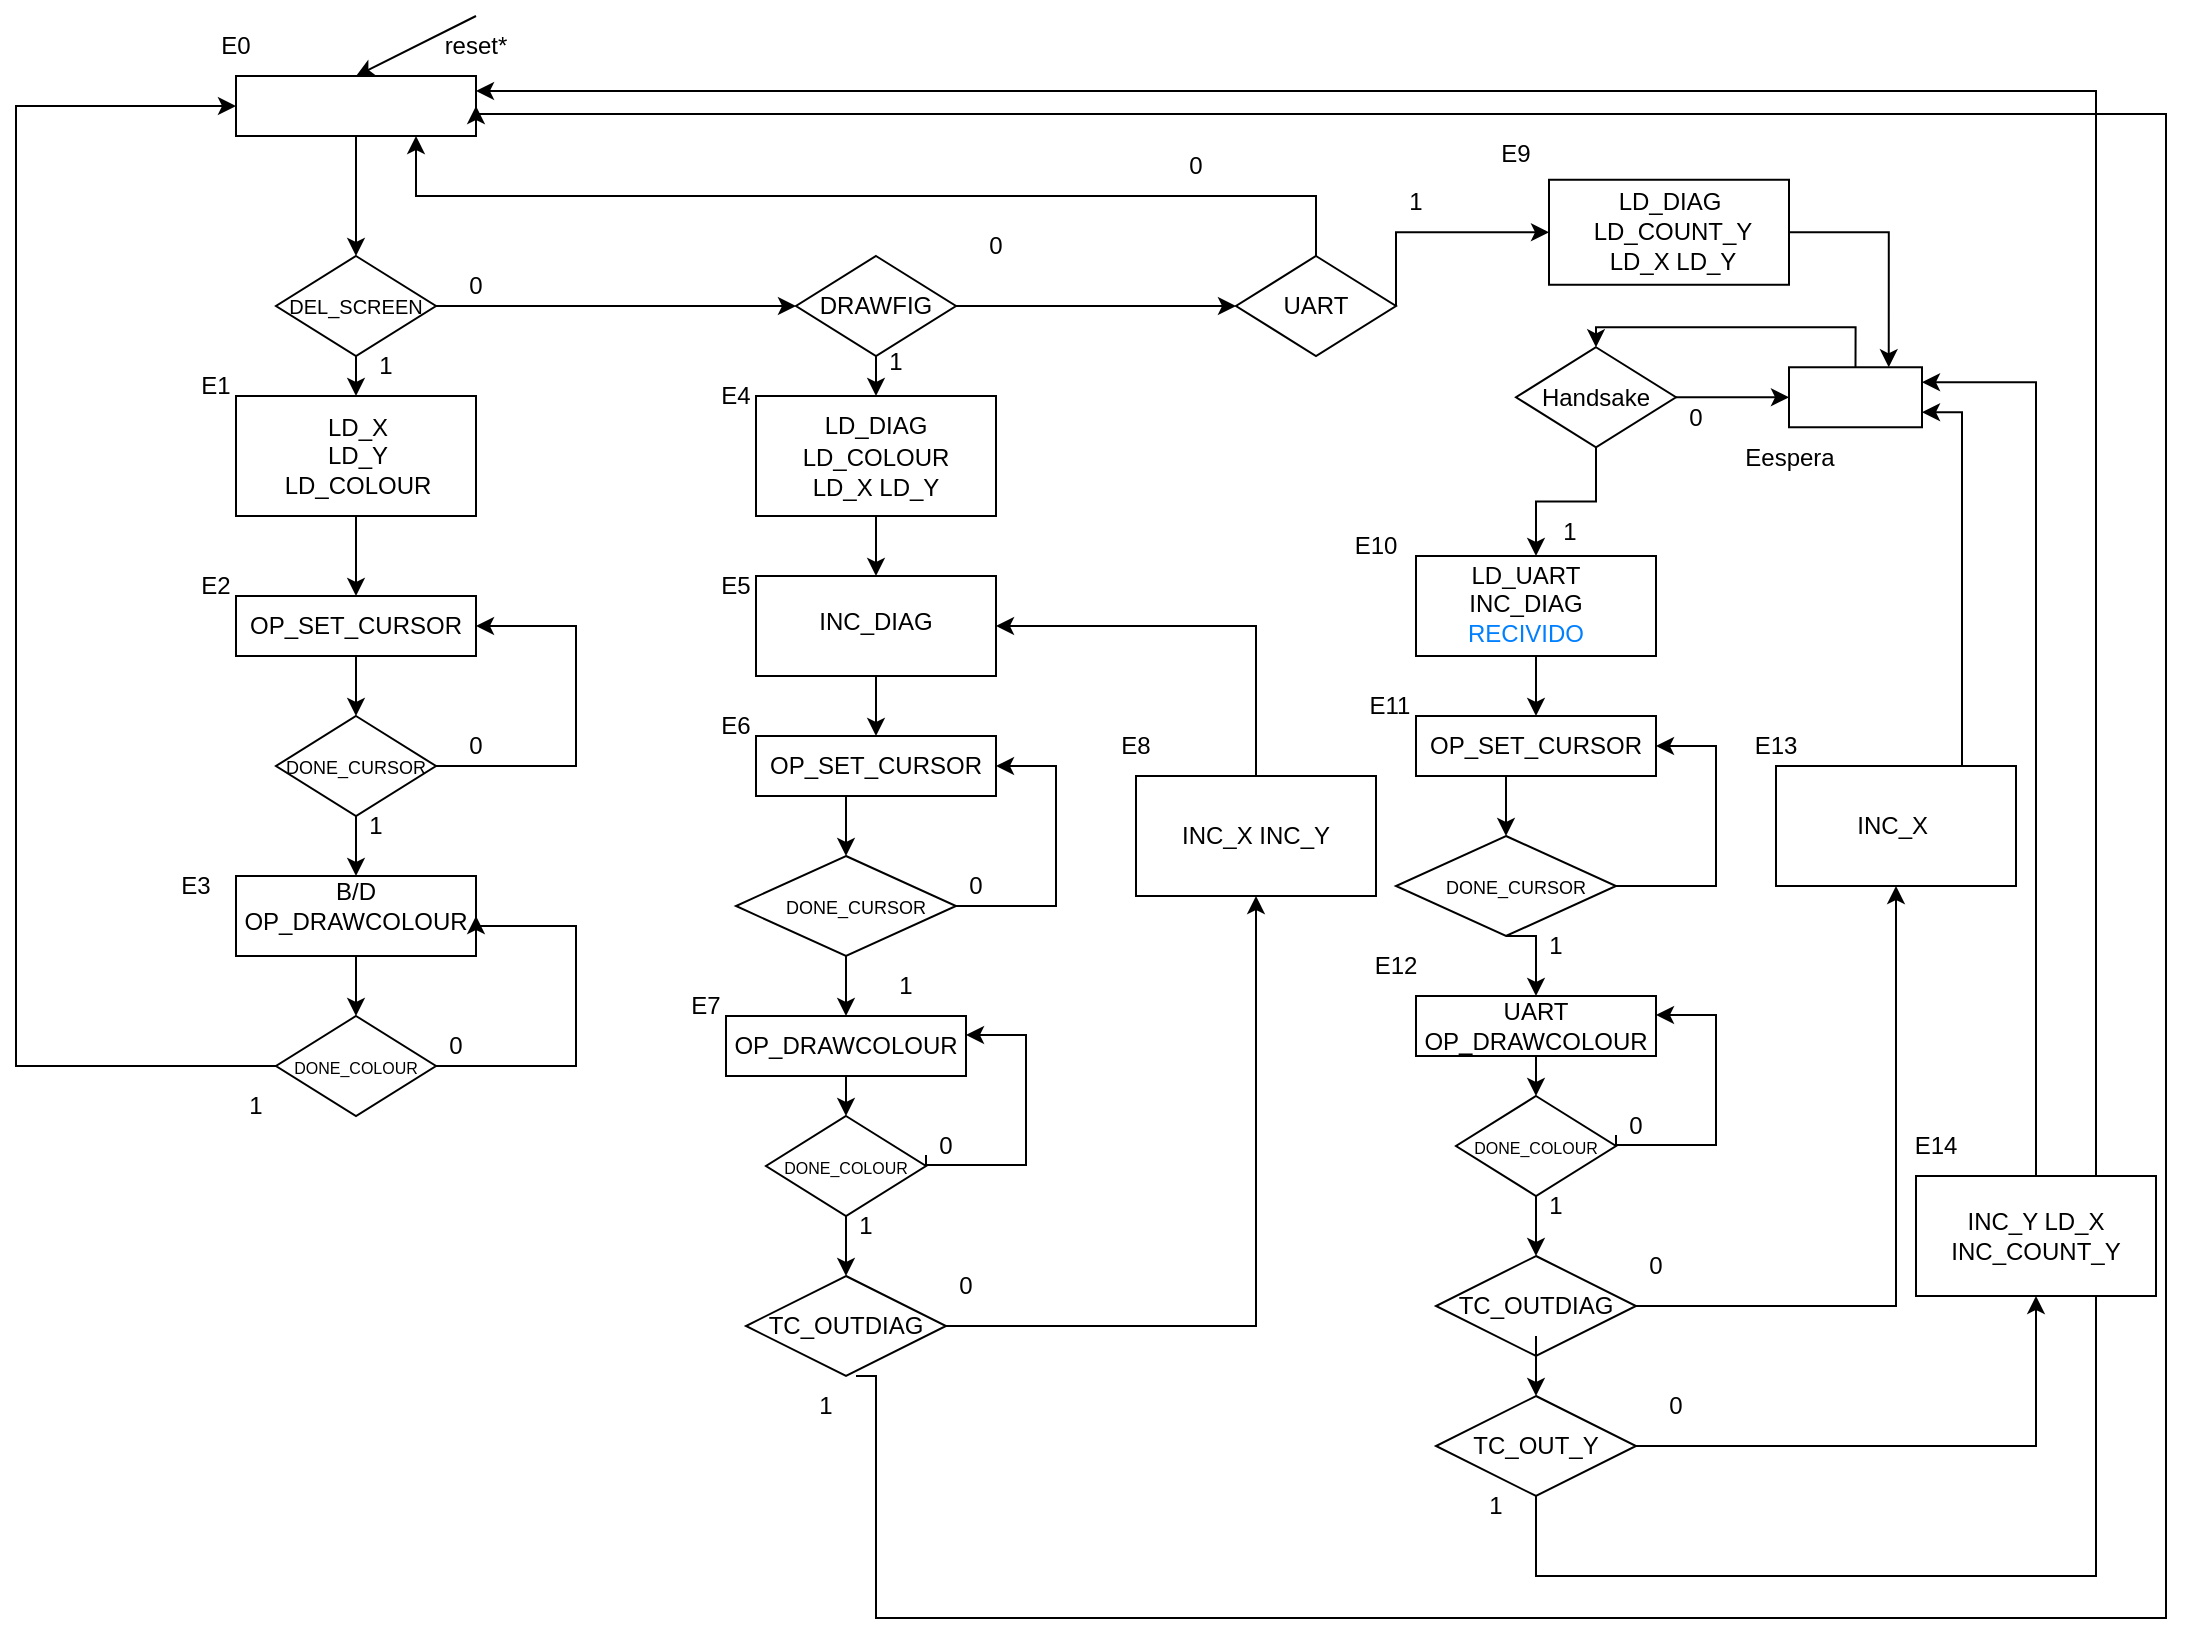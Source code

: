 <mxfile version="22.1.0" type="github">
  <diagram name="Página-1" id="ktos8gUdrFeBo976G_Gd">
    <mxGraphModel dx="1050" dy="542" grid="1" gridSize="10" guides="1" tooltips="1" connect="1" arrows="1" fold="1" page="1" pageScale="1" pageWidth="827" pageHeight="1169" math="0" shadow="0">
      <root>
        <mxCell id="0" />
        <mxCell id="1" parent="0" />
        <mxCell id="_UlSirYJqNhjkGr410jS-20" style="edgeStyle=orthogonalEdgeStyle;rounded=0;orthogonalLoop=1;jettySize=auto;html=1;exitX=0.5;exitY=1;exitDx=0;exitDy=0;entryX=0.5;entryY=0;entryDx=0;entryDy=0;" parent="1" source="_UlSirYJqNhjkGr410jS-1" target="_UlSirYJqNhjkGr410jS-12" edge="1">
          <mxGeometry relative="1" as="geometry" />
        </mxCell>
        <mxCell id="_UlSirYJqNhjkGr410jS-1" value="" style="rounded=0;whiteSpace=wrap;html=1;" parent="1" vertex="1">
          <mxGeometry x="190" y="40" width="120" height="30" as="geometry" />
        </mxCell>
        <mxCell id="_UlSirYJqNhjkGr410jS-23" style="edgeStyle=orthogonalEdgeStyle;rounded=0;orthogonalLoop=1;jettySize=auto;html=1;exitX=0.5;exitY=1;exitDx=0;exitDy=0;" parent="1" source="_UlSirYJqNhjkGr410jS-2" target="_UlSirYJqNhjkGr410jS-5" edge="1">
          <mxGeometry relative="1" as="geometry" />
        </mxCell>
        <mxCell id="_UlSirYJqNhjkGr410jS-2" value="" style="rounded=0;whiteSpace=wrap;html=1;" parent="1" vertex="1">
          <mxGeometry x="190" y="200" width="120" height="60" as="geometry" />
        </mxCell>
        <mxCell id="_UlSirYJqNhjkGr410jS-33" style="edgeStyle=orthogonalEdgeStyle;rounded=0;orthogonalLoop=1;jettySize=auto;html=1;exitX=0.5;exitY=1;exitDx=0;exitDy=0;entryX=0.5;entryY=0;entryDx=0;entryDy=0;" parent="1" source="_UlSirYJqNhjkGr410jS-3" target="_UlSirYJqNhjkGr410jS-4" edge="1">
          <mxGeometry relative="1" as="geometry" />
        </mxCell>
        <mxCell id="_UlSirYJqNhjkGr410jS-3" value="" style="rounded=0;whiteSpace=wrap;html=1;" parent="1" vertex="1">
          <mxGeometry x="450" y="200" width="120" height="60" as="geometry" />
        </mxCell>
        <mxCell id="_UlSirYJqNhjkGr410jS-34" style="edgeStyle=orthogonalEdgeStyle;rounded=0;orthogonalLoop=1;jettySize=auto;html=1;exitX=0.5;exitY=1;exitDx=0;exitDy=0;entryX=0.5;entryY=0;entryDx=0;entryDy=0;" parent="1" source="_UlSirYJqNhjkGr410jS-4" target="_UlSirYJqNhjkGr410jS-6" edge="1">
          <mxGeometry relative="1" as="geometry" />
        </mxCell>
        <mxCell id="_UlSirYJqNhjkGr410jS-4" value="" style="rounded=0;whiteSpace=wrap;html=1;" parent="1" vertex="1">
          <mxGeometry x="450" y="290" width="120" height="50" as="geometry" />
        </mxCell>
        <mxCell id="_UlSirYJqNhjkGr410jS-24" style="edgeStyle=orthogonalEdgeStyle;rounded=0;orthogonalLoop=1;jettySize=auto;html=1;exitX=0.5;exitY=1;exitDx=0;exitDy=0;entryX=0.5;entryY=0;entryDx=0;entryDy=0;" parent="1" source="_UlSirYJqNhjkGr410jS-5" target="_UlSirYJqNhjkGr410jS-15" edge="1">
          <mxGeometry relative="1" as="geometry" />
        </mxCell>
        <mxCell id="_UlSirYJqNhjkGr410jS-5" value="" style="rounded=0;whiteSpace=wrap;html=1;" parent="1" vertex="1">
          <mxGeometry x="190" y="300" width="120" height="30" as="geometry" />
        </mxCell>
        <mxCell id="_UlSirYJqNhjkGr410jS-35" style="edgeStyle=orthogonalEdgeStyle;rounded=0;orthogonalLoop=1;jettySize=auto;html=1;exitX=0.5;exitY=1;exitDx=0;exitDy=0;entryX=0.5;entryY=0;entryDx=0;entryDy=0;" parent="1" source="_UlSirYJqNhjkGr410jS-6" target="_UlSirYJqNhjkGr410jS-14" edge="1">
          <mxGeometry relative="1" as="geometry" />
        </mxCell>
        <mxCell id="_UlSirYJqNhjkGr410jS-6" value="" style="rounded=0;whiteSpace=wrap;html=1;" parent="1" vertex="1">
          <mxGeometry x="450" y="370" width="120" height="30" as="geometry" />
        </mxCell>
        <mxCell id="_UlSirYJqNhjkGr410jS-27" style="edgeStyle=orthogonalEdgeStyle;rounded=0;orthogonalLoop=1;jettySize=auto;html=1;exitX=0.5;exitY=1;exitDx=0;exitDy=0;entryX=0.5;entryY=0;entryDx=0;entryDy=0;" parent="1" source="_UlSirYJqNhjkGr410jS-9" target="_UlSirYJqNhjkGr410jS-16" edge="1">
          <mxGeometry relative="1" as="geometry" />
        </mxCell>
        <mxCell id="_UlSirYJqNhjkGr410jS-9" value="" style="rounded=0;whiteSpace=wrap;html=1;" parent="1" vertex="1">
          <mxGeometry x="190" y="440" width="120" height="40" as="geometry" />
        </mxCell>
        <mxCell id="_UlSirYJqNhjkGr410jS-38" style="edgeStyle=orthogonalEdgeStyle;rounded=0;orthogonalLoop=1;jettySize=auto;html=1;exitX=0.5;exitY=1;exitDx=0;exitDy=0;entryX=0.5;entryY=0;entryDx=0;entryDy=0;" parent="1" source="_UlSirYJqNhjkGr410jS-10" target="_UlSirYJqNhjkGr410jS-17" edge="1">
          <mxGeometry relative="1" as="geometry" />
        </mxCell>
        <mxCell id="_UlSirYJqNhjkGr410jS-10" value="" style="rounded=0;whiteSpace=wrap;html=1;" parent="1" vertex="1">
          <mxGeometry x="435" y="510" width="120" height="30" as="geometry" />
        </mxCell>
        <mxCell id="_UlSirYJqNhjkGr410jS-21" style="edgeStyle=orthogonalEdgeStyle;rounded=0;orthogonalLoop=1;jettySize=auto;html=1;exitX=1;exitY=0.5;exitDx=0;exitDy=0;entryX=0;entryY=0.5;entryDx=0;entryDy=0;" parent="1" source="_UlSirYJqNhjkGr410jS-12" target="_UlSirYJqNhjkGr410jS-13" edge="1">
          <mxGeometry relative="1" as="geometry" />
        </mxCell>
        <mxCell id="_UlSirYJqNhjkGr410jS-22" style="edgeStyle=orthogonalEdgeStyle;rounded=0;orthogonalLoop=1;jettySize=auto;html=1;exitX=0.5;exitY=1;exitDx=0;exitDy=0;entryX=0.5;entryY=0;entryDx=0;entryDy=0;" parent="1" source="_UlSirYJqNhjkGr410jS-12" target="_UlSirYJqNhjkGr410jS-2" edge="1">
          <mxGeometry relative="1" as="geometry" />
        </mxCell>
        <mxCell id="_UlSirYJqNhjkGr410jS-12" value="" style="rhombus;whiteSpace=wrap;html=1;" parent="1" vertex="1">
          <mxGeometry x="210" y="130" width="80" height="50" as="geometry" />
        </mxCell>
        <mxCell id="_UlSirYJqNhjkGr410jS-32" style="edgeStyle=orthogonalEdgeStyle;rounded=0;orthogonalLoop=1;jettySize=auto;html=1;exitX=0.5;exitY=1;exitDx=0;exitDy=0;entryX=0.5;entryY=0;entryDx=0;entryDy=0;" parent="1" source="_UlSirYJqNhjkGr410jS-13" target="_UlSirYJqNhjkGr410jS-3" edge="1">
          <mxGeometry relative="1" as="geometry" />
        </mxCell>
        <mxCell id="O_03wr08w8RwUqYAejeh-3" style="edgeStyle=orthogonalEdgeStyle;rounded=0;orthogonalLoop=1;jettySize=auto;html=1;exitX=1;exitY=0.5;exitDx=0;exitDy=0;entryX=0;entryY=0.5;entryDx=0;entryDy=0;" edge="1" parent="1" source="_UlSirYJqNhjkGr410jS-13" target="O_03wr08w8RwUqYAejeh-1">
          <mxGeometry relative="1" as="geometry" />
        </mxCell>
        <mxCell id="_UlSirYJqNhjkGr410jS-13" value="" style="rhombus;whiteSpace=wrap;html=1;" parent="1" vertex="1">
          <mxGeometry x="470" y="130" width="80" height="50" as="geometry" />
        </mxCell>
        <mxCell id="_UlSirYJqNhjkGr410jS-36" style="edgeStyle=orthogonalEdgeStyle;rounded=0;orthogonalLoop=1;jettySize=auto;html=1;exitX=0.5;exitY=1;exitDx=0;exitDy=0;entryX=0.5;entryY=0;entryDx=0;entryDy=0;" parent="1" source="_UlSirYJqNhjkGr410jS-14" edge="1" target="VZeQ5cAMjkbsc3CMu69g-6">
          <mxGeometry relative="1" as="geometry">
            <mxPoint x="510" y="510" as="targetPoint" />
            <Array as="points">
              <mxPoint x="495" y="500" />
              <mxPoint x="495" y="500" />
            </Array>
          </mxGeometry>
        </mxCell>
        <mxCell id="_UlSirYJqNhjkGr410jS-41" style="edgeStyle=orthogonalEdgeStyle;rounded=0;orthogonalLoop=1;jettySize=auto;html=1;exitX=1;exitY=0.5;exitDx=0;exitDy=0;entryX=1;entryY=0.5;entryDx=0;entryDy=0;" parent="1" source="_UlSirYJqNhjkGr410jS-14" target="_UlSirYJqNhjkGr410jS-6" edge="1">
          <mxGeometry relative="1" as="geometry">
            <Array as="points">
              <mxPoint x="600" y="455" />
              <mxPoint x="600" y="385" />
            </Array>
          </mxGeometry>
        </mxCell>
        <mxCell id="_UlSirYJqNhjkGr410jS-14" value="" style="rhombus;whiteSpace=wrap;html=1;" parent="1" vertex="1">
          <mxGeometry x="440" y="430" width="110" height="50" as="geometry" />
        </mxCell>
        <mxCell id="_UlSirYJqNhjkGr410jS-25" style="edgeStyle=orthogonalEdgeStyle;rounded=0;orthogonalLoop=1;jettySize=auto;html=1;exitX=0.5;exitY=1;exitDx=0;exitDy=0;entryX=0.5;entryY=0;entryDx=0;entryDy=0;" parent="1" source="_UlSirYJqNhjkGr410jS-15" edge="1">
          <mxGeometry relative="1" as="geometry">
            <mxPoint x="250" y="440" as="targetPoint" />
          </mxGeometry>
        </mxCell>
        <mxCell id="_UlSirYJqNhjkGr410jS-30" style="edgeStyle=orthogonalEdgeStyle;rounded=0;orthogonalLoop=1;jettySize=auto;html=1;exitX=1;exitY=0.5;exitDx=0;exitDy=0;entryX=1;entryY=0.5;entryDx=0;entryDy=0;" parent="1" source="_UlSirYJqNhjkGr410jS-15" target="_UlSirYJqNhjkGr410jS-5" edge="1">
          <mxGeometry relative="1" as="geometry">
            <Array as="points">
              <mxPoint x="360" y="385" />
              <mxPoint x="360" y="315" />
            </Array>
          </mxGeometry>
        </mxCell>
        <mxCell id="_UlSirYJqNhjkGr410jS-15" value="" style="rhombus;whiteSpace=wrap;html=1;" parent="1" vertex="1">
          <mxGeometry x="210" y="360" width="80" height="50" as="geometry" />
        </mxCell>
        <mxCell id="_UlSirYJqNhjkGr410jS-28" style="edgeStyle=orthogonalEdgeStyle;rounded=0;orthogonalLoop=1;jettySize=auto;html=1;exitX=1;exitY=0.5;exitDx=0;exitDy=0;entryX=1;entryY=0.5;entryDx=0;entryDy=0;" parent="1" source="_UlSirYJqNhjkGr410jS-16" target="_UlSirYJqNhjkGr410jS-9" edge="1">
          <mxGeometry relative="1" as="geometry">
            <mxPoint x="350" y="470" as="targetPoint" />
            <Array as="points">
              <mxPoint x="360" y="535" />
              <mxPoint x="360" y="465" />
            </Array>
          </mxGeometry>
        </mxCell>
        <mxCell id="_UlSirYJqNhjkGr410jS-29" style="edgeStyle=orthogonalEdgeStyle;rounded=0;orthogonalLoop=1;jettySize=auto;html=1;exitX=0;exitY=0.5;exitDx=0;exitDy=0;entryX=0;entryY=0.5;entryDx=0;entryDy=0;" parent="1" source="_UlSirYJqNhjkGr410jS-16" target="_UlSirYJqNhjkGr410jS-1" edge="1">
          <mxGeometry relative="1" as="geometry">
            <mxPoint x="120" y="220" as="targetPoint" />
            <Array as="points">
              <mxPoint x="80" y="535" />
              <mxPoint x="80" y="55" />
            </Array>
          </mxGeometry>
        </mxCell>
        <mxCell id="_UlSirYJqNhjkGr410jS-16" value="" style="rhombus;whiteSpace=wrap;html=1;" parent="1" vertex="1">
          <mxGeometry x="210" y="510" width="80" height="50" as="geometry" />
        </mxCell>
        <mxCell id="_UlSirYJqNhjkGr410jS-39" style="edgeStyle=orthogonalEdgeStyle;rounded=0;orthogonalLoop=1;jettySize=auto;html=1;exitX=0.5;exitY=1;exitDx=0;exitDy=0;entryX=0.5;entryY=0;entryDx=0;entryDy=0;" parent="1" source="_UlSirYJqNhjkGr410jS-17" target="_UlSirYJqNhjkGr410jS-18" edge="1">
          <mxGeometry relative="1" as="geometry" />
        </mxCell>
        <mxCell id="_UlSirYJqNhjkGr410jS-40" style="edgeStyle=orthogonalEdgeStyle;rounded=0;orthogonalLoop=1;jettySize=auto;html=1;exitX=1;exitY=0.5;exitDx=0;exitDy=0;entryX=1;entryY=0.5;entryDx=0;entryDy=0;" parent="1" edge="1">
          <mxGeometry relative="1" as="geometry">
            <Array as="points">
              <mxPoint x="535" y="584.5" />
              <mxPoint x="585" y="584.5" />
              <mxPoint x="585" y="519.5" />
            </Array>
            <mxPoint x="535" y="579.5" as="sourcePoint" />
            <mxPoint x="555" y="519.5" as="targetPoint" />
          </mxGeometry>
        </mxCell>
        <mxCell id="_UlSirYJqNhjkGr410jS-17" value="" style="rhombus;whiteSpace=wrap;html=1;" parent="1" vertex="1">
          <mxGeometry x="455" y="560" width="80" height="50" as="geometry" />
        </mxCell>
        <mxCell id="_UlSirYJqNhjkGr410jS-44" style="edgeStyle=orthogonalEdgeStyle;rounded=0;orthogonalLoop=1;jettySize=auto;html=1;exitX=0.75;exitY=0;exitDx=0;exitDy=0;entryX=1;entryY=0.5;entryDx=0;entryDy=0;" parent="1" source="_UlSirYJqNhjkGr410jS-76" target="_UlSirYJqNhjkGr410jS-1" edge="1">
          <mxGeometry relative="1" as="geometry">
            <mxPoint x="410" y="58.75" as="targetPoint" />
            <Array as="points">
              <mxPoint x="510" y="690" />
              <mxPoint x="510" y="811" />
              <mxPoint x="1155" y="811" />
              <mxPoint x="1155" y="59" />
              <mxPoint x="310" y="59" />
            </Array>
            <mxPoint x="610" y="701.25" as="sourcePoint" />
          </mxGeometry>
        </mxCell>
        <mxCell id="O_03wr08w8RwUqYAejeh-7" value="" style="edgeStyle=orthogonalEdgeStyle;rounded=0;orthogonalLoop=1;jettySize=auto;html=1;" edge="1" parent="1" source="_UlSirYJqNhjkGr410jS-18" target="O_03wr08w8RwUqYAejeh-6">
          <mxGeometry relative="1" as="geometry" />
        </mxCell>
        <mxCell id="_UlSirYJqNhjkGr410jS-18" value="" style="rhombus;whiteSpace=wrap;html=1;" parent="1" vertex="1">
          <mxGeometry x="445" y="640" width="100" height="50" as="geometry" />
        </mxCell>
        <mxCell id="_UlSirYJqNhjkGr410jS-45" value="E0" style="text;html=1;strokeColor=none;fillColor=none;align=center;verticalAlign=middle;whiteSpace=wrap;rounded=0;" parent="1" vertex="1">
          <mxGeometry x="160" y="10" width="60" height="30" as="geometry" />
        </mxCell>
        <mxCell id="_UlSirYJqNhjkGr410jS-46" value="E1" style="text;html=1;strokeColor=none;fillColor=none;align=center;verticalAlign=middle;whiteSpace=wrap;rounded=0;" parent="1" vertex="1">
          <mxGeometry x="150" y="180" width="60" height="30" as="geometry" />
        </mxCell>
        <mxCell id="_UlSirYJqNhjkGr410jS-47" value="E2" style="text;html=1;strokeColor=none;fillColor=none;align=center;verticalAlign=middle;whiteSpace=wrap;rounded=0;" parent="1" vertex="1">
          <mxGeometry x="150" y="280" width="60" height="30" as="geometry" />
        </mxCell>
        <mxCell id="_UlSirYJqNhjkGr410jS-48" value="E3" style="text;html=1;strokeColor=none;fillColor=none;align=center;verticalAlign=middle;whiteSpace=wrap;rounded=0;" parent="1" vertex="1">
          <mxGeometry x="140" y="430" width="60" height="30" as="geometry" />
        </mxCell>
        <mxCell id="_UlSirYJqNhjkGr410jS-49" value="E4" style="text;html=1;strokeColor=none;fillColor=none;align=center;verticalAlign=middle;whiteSpace=wrap;rounded=0;" parent="1" vertex="1">
          <mxGeometry x="410" y="185" width="60" height="30" as="geometry" />
        </mxCell>
        <mxCell id="_UlSirYJqNhjkGr410jS-50" value="E5" style="text;html=1;strokeColor=none;fillColor=none;align=center;verticalAlign=middle;whiteSpace=wrap;rounded=0;" parent="1" vertex="1">
          <mxGeometry x="410" y="280" width="60" height="30" as="geometry" />
        </mxCell>
        <mxCell id="_UlSirYJqNhjkGr410jS-51" value="E6" style="text;html=1;strokeColor=none;fillColor=none;align=center;verticalAlign=middle;whiteSpace=wrap;rounded=0;" parent="1" vertex="1">
          <mxGeometry x="410" y="350" width="60" height="30" as="geometry" />
        </mxCell>
        <mxCell id="_UlSirYJqNhjkGr410jS-56" value="&lt;font style=&quot;font-size: 10px;&quot;&gt;DEL_SCREEN&lt;/font&gt;" style="text;html=1;strokeColor=none;fillColor=none;align=center;verticalAlign=middle;whiteSpace=wrap;rounded=0;" parent="1" vertex="1">
          <mxGeometry x="205" y="130" width="90" height="50" as="geometry" />
        </mxCell>
        <mxCell id="_UlSirYJqNhjkGr410jS-57" value="DRAWFIG" style="text;html=1;strokeColor=none;fillColor=none;align=center;verticalAlign=middle;whiteSpace=wrap;rounded=0;" parent="1" vertex="1">
          <mxGeometry x="480" y="140" width="60" height="30" as="geometry" />
        </mxCell>
        <mxCell id="_UlSirYJqNhjkGr410jS-58" value="LD_X&lt;br&gt;LD_Y&lt;br&gt;LD_COLOUR" style="text;html=1;strokeColor=none;fillColor=none;align=center;verticalAlign=middle;whiteSpace=wrap;rounded=0;" parent="1" vertex="1">
          <mxGeometry x="221" y="215" width="60" height="30" as="geometry" />
        </mxCell>
        <mxCell id="_UlSirYJqNhjkGr410jS-59" value="LD_DIAG" style="text;html=1;strokeColor=none;fillColor=none;align=center;verticalAlign=middle;whiteSpace=wrap;rounded=0;" parent="1" vertex="1">
          <mxGeometry x="480" y="207.5" width="60" height="15" as="geometry" />
        </mxCell>
        <mxCell id="_UlSirYJqNhjkGr410jS-60" value="&lt;br&gt;INC_DIAG" style="text;html=1;strokeColor=none;fillColor=none;align=center;verticalAlign=middle;whiteSpace=wrap;rounded=0;" parent="1" vertex="1">
          <mxGeometry x="480" y="290" width="60" height="30" as="geometry" />
        </mxCell>
        <mxCell id="_UlSirYJqNhjkGr410jS-61" value="&lt;font style=&quot;font-size: 9px;&quot;&gt;DONE_CURSOR&lt;/font&gt;" style="text;html=1;strokeColor=none;fillColor=none;align=center;verticalAlign=middle;whiteSpace=wrap;rounded=0;" parent="1" vertex="1">
          <mxGeometry x="220" y="370" width="60" height="30" as="geometry" />
        </mxCell>
        <mxCell id="_UlSirYJqNhjkGr410jS-62" value="&lt;font style=&quot;font-size: 9px;&quot;&gt;DONE_CURSOR&lt;/font&gt;" style="text;html=1;strokeColor=none;fillColor=none;align=center;verticalAlign=middle;whiteSpace=wrap;rounded=0;" parent="1" vertex="1">
          <mxGeometry x="470" y="440" width="60" height="30" as="geometry" />
        </mxCell>
        <mxCell id="_UlSirYJqNhjkGr410jS-63" value="B/D&lt;br&gt;OP_DRAWCOLOUR" style="text;html=1;strokeColor=none;fillColor=none;align=center;verticalAlign=middle;whiteSpace=wrap;rounded=0;" parent="1" vertex="1">
          <mxGeometry x="220" y="440" width="60" height="30" as="geometry" />
        </mxCell>
        <mxCell id="_UlSirYJqNhjkGr410jS-64" value="LD_COLOUR&lt;br&gt;&lt;div&gt;LD_X&amp;nbsp;&lt;span style=&quot;background-color: initial;&quot;&gt;LD_Y&lt;/span&gt;&lt;/div&gt;" style="text;html=1;strokeColor=none;fillColor=none;align=center;verticalAlign=middle;whiteSpace=wrap;rounded=0;" parent="1" vertex="1">
          <mxGeometry x="480" y="222.5" width="60" height="30" as="geometry" />
        </mxCell>
        <mxCell id="_UlSirYJqNhjkGr410jS-66" value="&lt;font style=&quot;font-size: 8px;&quot;&gt;DONE_COLOUR&lt;/font&gt;" style="text;html=1;strokeColor=none;fillColor=none;align=center;verticalAlign=middle;whiteSpace=wrap;rounded=0;" parent="1" vertex="1">
          <mxGeometry x="220" y="520" width="60" height="30" as="geometry" />
        </mxCell>
        <mxCell id="_UlSirYJqNhjkGr410jS-67" value="&lt;font style=&quot;font-size: 8px;&quot;&gt;DONE_COLOUR&lt;/font&gt;" style="text;html=1;strokeColor=none;fillColor=none;align=center;verticalAlign=middle;whiteSpace=wrap;rounded=0;" parent="1" vertex="1">
          <mxGeometry x="465" y="570" width="60" height="30" as="geometry" />
        </mxCell>
        <mxCell id="_UlSirYJqNhjkGr410jS-68" value="TC_OUTDIAG" style="text;html=1;strokeColor=none;fillColor=none;align=center;verticalAlign=middle;whiteSpace=wrap;rounded=0;" parent="1" vertex="1">
          <mxGeometry x="465" y="650" width="60" height="30" as="geometry" />
        </mxCell>
        <mxCell id="_UlSirYJqNhjkGr410jS-69" value="0" style="text;html=1;strokeColor=none;fillColor=none;align=center;verticalAlign=middle;whiteSpace=wrap;rounded=0;" parent="1" vertex="1">
          <mxGeometry x="280" y="130" width="60" height="30" as="geometry" />
        </mxCell>
        <mxCell id="_UlSirYJqNhjkGr410jS-70" value="0" style="text;html=1;strokeColor=none;fillColor=none;align=center;verticalAlign=middle;whiteSpace=wrap;rounded=0;" parent="1" vertex="1">
          <mxGeometry x="540" y="110" width="60" height="30" as="geometry" />
        </mxCell>
        <mxCell id="_UlSirYJqNhjkGr410jS-71" value="0" style="text;html=1;strokeColor=none;fillColor=none;align=center;verticalAlign=middle;whiteSpace=wrap;rounded=0;" parent="1" vertex="1">
          <mxGeometry x="280" y="360" width="60" height="30" as="geometry" />
        </mxCell>
        <mxCell id="_UlSirYJqNhjkGr410jS-72" value="0" style="text;html=1;strokeColor=none;fillColor=none;align=center;verticalAlign=middle;whiteSpace=wrap;rounded=0;" parent="1" vertex="1">
          <mxGeometry x="530" y="430" width="60" height="30" as="geometry" />
        </mxCell>
        <mxCell id="_UlSirYJqNhjkGr410jS-73" value="0" style="text;html=1;strokeColor=none;fillColor=none;align=center;verticalAlign=middle;whiteSpace=wrap;rounded=0;" parent="1" vertex="1">
          <mxGeometry x="270" y="510" width="60" height="30" as="geometry" />
        </mxCell>
        <mxCell id="_UlSirYJqNhjkGr410jS-74" value="0" style="text;html=1;strokeColor=none;fillColor=none;align=center;verticalAlign=middle;whiteSpace=wrap;rounded=0;" parent="1" vertex="1">
          <mxGeometry x="515" y="560" width="60" height="30" as="geometry" />
        </mxCell>
        <mxCell id="_UlSirYJqNhjkGr410jS-75" value="0" style="text;html=1;strokeColor=none;fillColor=none;align=center;verticalAlign=middle;whiteSpace=wrap;rounded=0;" parent="1" vertex="1">
          <mxGeometry x="525" y="630" width="60" height="30" as="geometry" />
        </mxCell>
        <mxCell id="_UlSirYJqNhjkGr410jS-76" value="1" style="text;html=1;strokeColor=none;fillColor=none;align=center;verticalAlign=middle;whiteSpace=wrap;rounded=0;" parent="1" vertex="1">
          <mxGeometry x="455" y="690" width="60" height="30" as="geometry" />
        </mxCell>
        <mxCell id="_UlSirYJqNhjkGr410jS-77" value="1" style="text;html=1;strokeColor=none;fillColor=none;align=center;verticalAlign=middle;whiteSpace=wrap;rounded=0;" parent="1" vertex="1">
          <mxGeometry x="475" y="600" width="60" height="30" as="geometry" />
        </mxCell>
        <mxCell id="_UlSirYJqNhjkGr410jS-78" value="1" style="text;html=1;strokeColor=none;fillColor=none;align=center;verticalAlign=middle;whiteSpace=wrap;rounded=0;" parent="1" vertex="1">
          <mxGeometry x="495" y="480" width="60" height="30" as="geometry" />
        </mxCell>
        <mxCell id="_UlSirYJqNhjkGr410jS-79" value="1" style="text;html=1;strokeColor=none;fillColor=none;align=center;verticalAlign=middle;whiteSpace=wrap;rounded=0;" parent="1" vertex="1">
          <mxGeometry x="170" y="540" width="60" height="30" as="geometry" />
        </mxCell>
        <mxCell id="_UlSirYJqNhjkGr410jS-80" value="1" style="text;html=1;strokeColor=none;fillColor=none;align=center;verticalAlign=middle;whiteSpace=wrap;rounded=0;" parent="1" vertex="1">
          <mxGeometry x="230" y="400" width="60" height="30" as="geometry" />
        </mxCell>
        <mxCell id="_UlSirYJqNhjkGr410jS-81" value="1" style="text;html=1;strokeColor=none;fillColor=none;align=center;verticalAlign=middle;whiteSpace=wrap;rounded=0;" parent="1" vertex="1">
          <mxGeometry x="235" y="170" width="60" height="30" as="geometry" />
        </mxCell>
        <mxCell id="_UlSirYJqNhjkGr410jS-82" value="1" style="text;html=1;strokeColor=none;fillColor=none;align=center;verticalAlign=middle;whiteSpace=wrap;rounded=0;" parent="1" vertex="1">
          <mxGeometry x="490" y="167.5" width="60" height="30" as="geometry" />
        </mxCell>
        <mxCell id="VZeQ5cAMjkbsc3CMu69g-1" value="" style="endArrow=classic;html=1;rounded=0;entryX=0.5;entryY=0;entryDx=0;entryDy=0;" parent="1" target="_UlSirYJqNhjkGr410jS-1" edge="1">
          <mxGeometry width="50" height="50" relative="1" as="geometry">
            <mxPoint x="310" y="10" as="sourcePoint" />
            <mxPoint x="440" y="90" as="targetPoint" />
          </mxGeometry>
        </mxCell>
        <mxCell id="VZeQ5cAMjkbsc3CMu69g-2" value="reset*" style="text;html=1;strokeColor=none;fillColor=none;align=center;verticalAlign=middle;whiteSpace=wrap;rounded=0;" parent="1" vertex="1">
          <mxGeometry x="280" y="10" width="60" height="30" as="geometry" />
        </mxCell>
        <mxCell id="VZeQ5cAMjkbsc3CMu69g-3" value="OP_SET_CURSOR" style="text;html=1;strokeColor=none;fillColor=none;align=center;verticalAlign=middle;whiteSpace=wrap;rounded=0;" parent="1" vertex="1">
          <mxGeometry x="220" y="300" width="60" height="30" as="geometry" />
        </mxCell>
        <mxCell id="VZeQ5cAMjkbsc3CMu69g-4" value="OP_SET_CURSOR" style="text;html=1;strokeColor=none;fillColor=none;align=center;verticalAlign=middle;whiteSpace=wrap;rounded=0;" parent="1" vertex="1">
          <mxGeometry x="480" y="370" width="60" height="30" as="geometry" />
        </mxCell>
        <mxCell id="VZeQ5cAMjkbsc3CMu69g-6" value="OP_DRAWCOLOUR" style="text;html=1;strokeColor=none;fillColor=none;align=center;verticalAlign=middle;whiteSpace=wrap;rounded=0;" parent="1" vertex="1">
          <mxGeometry x="465" y="510" width="60" height="30" as="geometry" />
        </mxCell>
        <mxCell id="O_03wr08w8RwUqYAejeh-64" style="edgeStyle=orthogonalEdgeStyle;rounded=0;orthogonalLoop=1;jettySize=auto;html=1;exitX=0.5;exitY=0;exitDx=0;exitDy=0;entryX=0.75;entryY=1;entryDx=0;entryDy=0;" edge="1" parent="1" source="O_03wr08w8RwUqYAejeh-1" target="_UlSirYJqNhjkGr410jS-1">
          <mxGeometry relative="1" as="geometry" />
        </mxCell>
        <mxCell id="O_03wr08w8RwUqYAejeh-81" style="edgeStyle=orthogonalEdgeStyle;rounded=0;orthogonalLoop=1;jettySize=auto;html=1;exitX=1;exitY=0.5;exitDx=0;exitDy=0;entryX=0;entryY=0.5;entryDx=0;entryDy=0;" edge="1" parent="1" source="O_03wr08w8RwUqYAejeh-1" target="O_03wr08w8RwUqYAejeh-4">
          <mxGeometry relative="1" as="geometry">
            <Array as="points">
              <mxPoint x="770" y="118" />
            </Array>
          </mxGeometry>
        </mxCell>
        <mxCell id="O_03wr08w8RwUqYAejeh-1" value="" style="rhombus;whiteSpace=wrap;html=1;" vertex="1" parent="1">
          <mxGeometry x="690" y="130" width="80" height="50" as="geometry" />
        </mxCell>
        <mxCell id="O_03wr08w8RwUqYAejeh-2" value="UART" style="text;html=1;strokeColor=none;fillColor=none;align=center;verticalAlign=middle;whiteSpace=wrap;rounded=0;" vertex="1" parent="1">
          <mxGeometry x="700" y="140" width="60" height="30" as="geometry" />
        </mxCell>
        <mxCell id="O_03wr08w8RwUqYAejeh-83" style="edgeStyle=orthogonalEdgeStyle;rounded=0;orthogonalLoop=1;jettySize=auto;html=1;exitX=1;exitY=0.5;exitDx=0;exitDy=0;entryX=0.75;entryY=0;entryDx=0;entryDy=0;" edge="1" parent="1" source="O_03wr08w8RwUqYAejeh-4" target="O_03wr08w8RwUqYAejeh-70">
          <mxGeometry relative="1" as="geometry" />
        </mxCell>
        <mxCell id="O_03wr08w8RwUqYAejeh-4" value="" style="rounded=0;whiteSpace=wrap;html=1;" vertex="1" parent="1">
          <mxGeometry x="846.5" y="91.88" width="120" height="52.5" as="geometry" />
        </mxCell>
        <mxCell id="O_03wr08w8RwUqYAejeh-8" style="edgeStyle=orthogonalEdgeStyle;rounded=0;orthogonalLoop=1;jettySize=auto;html=1;exitX=0.5;exitY=0;exitDx=0;exitDy=0;entryX=1;entryY=0.5;entryDx=0;entryDy=0;" edge="1" parent="1" source="O_03wr08w8RwUqYAejeh-6" target="_UlSirYJqNhjkGr410jS-4">
          <mxGeometry relative="1" as="geometry" />
        </mxCell>
        <mxCell id="O_03wr08w8RwUqYAejeh-6" value="INC_X INC_Y" style="whiteSpace=wrap;html=1;" vertex="1" parent="1">
          <mxGeometry x="640" y="390" width="120" height="60" as="geometry" />
        </mxCell>
        <mxCell id="O_03wr08w8RwUqYAejeh-10" value="LD_DIAG" style="text;html=1;strokeColor=none;fillColor=none;align=center;verticalAlign=middle;whiteSpace=wrap;rounded=0;" vertex="1" parent="1">
          <mxGeometry x="876.5" y="95" width="60" height="15" as="geometry" />
        </mxCell>
        <mxCell id="O_03wr08w8RwUqYAejeh-11" value="&lt;br&gt;LD_COUNT_Y&lt;br&gt;&lt;div&gt;LD_X&amp;nbsp;&lt;span style=&quot;background-color: initial;&quot;&gt;LD_Y&lt;/span&gt;&lt;/div&gt;" style="text;html=1;strokeColor=none;fillColor=none;align=center;verticalAlign=middle;whiteSpace=wrap;rounded=0;" vertex="1" parent="1">
          <mxGeometry x="876.5" y="103.13" width="63" height="30" as="geometry" />
        </mxCell>
        <mxCell id="O_03wr08w8RwUqYAejeh-12" style="edgeStyle=orthogonalEdgeStyle;rounded=0;orthogonalLoop=1;jettySize=auto;html=1;exitX=0.5;exitY=1;exitDx=0;exitDy=0;entryX=0.5;entryY=0;entryDx=0;entryDy=0;" edge="1" parent="1" source="O_03wr08w8RwUqYAejeh-13" target="O_03wr08w8RwUqYAejeh-15">
          <mxGeometry relative="1" as="geometry" />
        </mxCell>
        <mxCell id="O_03wr08w8RwUqYAejeh-13" value="" style="rounded=0;whiteSpace=wrap;html=1;" vertex="1" parent="1">
          <mxGeometry x="780" y="280" width="120" height="50" as="geometry" />
        </mxCell>
        <mxCell id="O_03wr08w8RwUqYAejeh-14" style="edgeStyle=orthogonalEdgeStyle;rounded=0;orthogonalLoop=1;jettySize=auto;html=1;exitX=0.5;exitY=1;exitDx=0;exitDy=0;entryX=0.5;entryY=0;entryDx=0;entryDy=0;" edge="1" parent="1" source="O_03wr08w8RwUqYAejeh-15" target="O_03wr08w8RwUqYAejeh-20">
          <mxGeometry relative="1" as="geometry" />
        </mxCell>
        <mxCell id="O_03wr08w8RwUqYAejeh-15" value="" style="rounded=0;whiteSpace=wrap;html=1;" vertex="1" parent="1">
          <mxGeometry x="780" y="360" width="120" height="30" as="geometry" />
        </mxCell>
        <mxCell id="O_03wr08w8RwUqYAejeh-16" style="edgeStyle=orthogonalEdgeStyle;rounded=0;orthogonalLoop=1;jettySize=auto;html=1;exitX=0.5;exitY=1;exitDx=0;exitDy=0;entryX=0.5;entryY=0;entryDx=0;entryDy=0;" edge="1" parent="1" source="O_03wr08w8RwUqYAejeh-17" target="O_03wr08w8RwUqYAejeh-23">
          <mxGeometry relative="1" as="geometry" />
        </mxCell>
        <mxCell id="O_03wr08w8RwUqYAejeh-17" value="" style="rounded=0;whiteSpace=wrap;html=1;" vertex="1" parent="1">
          <mxGeometry x="780" y="500" width="120" height="30" as="geometry" />
        </mxCell>
        <mxCell id="O_03wr08w8RwUqYAejeh-18" style="edgeStyle=orthogonalEdgeStyle;rounded=0;orthogonalLoop=1;jettySize=auto;html=1;exitX=0.5;exitY=1;exitDx=0;exitDy=0;entryX=0.5;entryY=0;entryDx=0;entryDy=0;" edge="1" parent="1" source="O_03wr08w8RwUqYAejeh-20">
          <mxGeometry relative="1" as="geometry">
            <mxPoint x="840" y="500" as="targetPoint" />
          </mxGeometry>
        </mxCell>
        <mxCell id="O_03wr08w8RwUqYAejeh-19" style="edgeStyle=orthogonalEdgeStyle;rounded=0;orthogonalLoop=1;jettySize=auto;html=1;exitX=1;exitY=0.5;exitDx=0;exitDy=0;entryX=1;entryY=0.5;entryDx=0;entryDy=0;" edge="1" parent="1" source="O_03wr08w8RwUqYAejeh-20" target="O_03wr08w8RwUqYAejeh-15">
          <mxGeometry relative="1" as="geometry">
            <Array as="points">
              <mxPoint x="930" y="445" />
              <mxPoint x="930" y="375" />
            </Array>
          </mxGeometry>
        </mxCell>
        <mxCell id="O_03wr08w8RwUqYAejeh-20" value="" style="rhombus;whiteSpace=wrap;html=1;" vertex="1" parent="1">
          <mxGeometry x="770" y="420" width="110" height="50" as="geometry" />
        </mxCell>
        <mxCell id="O_03wr08w8RwUqYAejeh-21" style="edgeStyle=orthogonalEdgeStyle;rounded=0;orthogonalLoop=1;jettySize=auto;html=1;exitX=0.5;exitY=1;exitDx=0;exitDy=0;entryX=0.5;entryY=0;entryDx=0;entryDy=0;" edge="1" parent="1" source="O_03wr08w8RwUqYAejeh-23" target="O_03wr08w8RwUqYAejeh-25">
          <mxGeometry relative="1" as="geometry" />
        </mxCell>
        <mxCell id="O_03wr08w8RwUqYAejeh-22" style="edgeStyle=orthogonalEdgeStyle;rounded=0;orthogonalLoop=1;jettySize=auto;html=1;exitX=1;exitY=0.5;exitDx=0;exitDy=0;entryX=1;entryY=0.5;entryDx=0;entryDy=0;" edge="1" parent="1">
          <mxGeometry relative="1" as="geometry">
            <Array as="points">
              <mxPoint x="880" y="574.5" />
              <mxPoint x="930" y="574.5" />
              <mxPoint x="930" y="509.5" />
            </Array>
            <mxPoint x="880" y="569.5" as="sourcePoint" />
            <mxPoint x="900" y="509.5" as="targetPoint" />
          </mxGeometry>
        </mxCell>
        <mxCell id="O_03wr08w8RwUqYAejeh-23" value="" style="rhombus;whiteSpace=wrap;html=1;" vertex="1" parent="1">
          <mxGeometry x="800" y="550" width="80" height="50" as="geometry" />
        </mxCell>
        <mxCell id="O_03wr08w8RwUqYAejeh-24" value="" style="edgeStyle=orthogonalEdgeStyle;rounded=0;orthogonalLoop=1;jettySize=auto;html=1;" edge="1" parent="1" source="O_03wr08w8RwUqYAejeh-25" target="O_03wr08w8RwUqYAejeh-38">
          <mxGeometry relative="1" as="geometry" />
        </mxCell>
        <mxCell id="O_03wr08w8RwUqYAejeh-25" value="" style="rhombus;whiteSpace=wrap;html=1;" vertex="1" parent="1">
          <mxGeometry x="790" y="630" width="100" height="50" as="geometry" />
        </mxCell>
        <mxCell id="O_03wr08w8RwUqYAejeh-26" value="LD_UART&lt;br&gt;INC_DIAG&lt;br&gt;&lt;font color=&quot;#007fff&quot;&gt;RECIVIDO&lt;/font&gt;" style="text;html=1;strokeColor=none;fillColor=none;align=center;verticalAlign=middle;whiteSpace=wrap;rounded=0;" vertex="1" parent="1">
          <mxGeometry x="800" y="289" width="70" height="30" as="geometry" />
        </mxCell>
        <mxCell id="O_03wr08w8RwUqYAejeh-27" value="&lt;font style=&quot;font-size: 9px;&quot;&gt;DONE_CURSOR&lt;/font&gt;" style="text;html=1;strokeColor=none;fillColor=none;align=center;verticalAlign=middle;whiteSpace=wrap;rounded=0;" vertex="1" parent="1">
          <mxGeometry x="800" y="430" width="60" height="30" as="geometry" />
        </mxCell>
        <mxCell id="O_03wr08w8RwUqYAejeh-28" value="&lt;font style=&quot;font-size: 8px;&quot;&gt;DONE_COLOUR&lt;/font&gt;" style="text;html=1;strokeColor=none;fillColor=none;align=center;verticalAlign=middle;whiteSpace=wrap;rounded=0;" vertex="1" parent="1">
          <mxGeometry x="810" y="560" width="60" height="30" as="geometry" />
        </mxCell>
        <mxCell id="O_03wr08w8RwUqYAejeh-41" value="" style="edgeStyle=orthogonalEdgeStyle;rounded=0;orthogonalLoop=1;jettySize=auto;html=1;" edge="1" parent="1" source="O_03wr08w8RwUqYAejeh-29" target="O_03wr08w8RwUqYAejeh-40">
          <mxGeometry relative="1" as="geometry" />
        </mxCell>
        <mxCell id="O_03wr08w8RwUqYAejeh-29" value="TC_OUTDIAG" style="text;html=1;strokeColor=none;fillColor=none;align=center;verticalAlign=middle;whiteSpace=wrap;rounded=0;" vertex="1" parent="1">
          <mxGeometry x="810" y="640" width="60" height="30" as="geometry" />
        </mxCell>
        <mxCell id="O_03wr08w8RwUqYAejeh-31" value="0" style="text;html=1;strokeColor=none;fillColor=none;align=center;verticalAlign=middle;whiteSpace=wrap;rounded=0;" vertex="1" parent="1">
          <mxGeometry x="860" y="550" width="60" height="30" as="geometry" />
        </mxCell>
        <mxCell id="O_03wr08w8RwUqYAejeh-32" value="0" style="text;html=1;strokeColor=none;fillColor=none;align=center;verticalAlign=middle;whiteSpace=wrap;rounded=0;" vertex="1" parent="1">
          <mxGeometry x="870" y="620" width="60" height="30" as="geometry" />
        </mxCell>
        <mxCell id="O_03wr08w8RwUqYAejeh-33" value="1" style="text;html=1;strokeColor=none;fillColor=none;align=center;verticalAlign=middle;whiteSpace=wrap;rounded=0;" vertex="1" parent="1">
          <mxGeometry x="820" y="590" width="60" height="30" as="geometry" />
        </mxCell>
        <mxCell id="O_03wr08w8RwUqYAejeh-34" value="1" style="text;html=1;strokeColor=none;fillColor=none;align=center;verticalAlign=middle;whiteSpace=wrap;rounded=0;" vertex="1" parent="1">
          <mxGeometry x="820" y="460" width="60" height="30" as="geometry" />
        </mxCell>
        <mxCell id="O_03wr08w8RwUqYAejeh-35" value="OP_SET_CURSOR" style="text;html=1;strokeColor=none;fillColor=none;align=center;verticalAlign=middle;whiteSpace=wrap;rounded=0;" vertex="1" parent="1">
          <mxGeometry x="810" y="360" width="60" height="30" as="geometry" />
        </mxCell>
        <mxCell id="O_03wr08w8RwUqYAejeh-36" value="UART&lt;br&gt;OP_DRAWCOLOUR" style="text;html=1;strokeColor=none;fillColor=none;align=center;verticalAlign=middle;whiteSpace=wrap;rounded=0;" vertex="1" parent="1">
          <mxGeometry x="810" y="500" width="60" height="30" as="geometry" />
        </mxCell>
        <mxCell id="O_03wr08w8RwUqYAejeh-82" style="edgeStyle=orthogonalEdgeStyle;rounded=0;orthogonalLoop=1;jettySize=auto;html=1;exitX=0.5;exitY=0;exitDx=0;exitDy=0;entryX=1;entryY=0.75;entryDx=0;entryDy=0;" edge="1" parent="1" source="O_03wr08w8RwUqYAejeh-38" target="O_03wr08w8RwUqYAejeh-70">
          <mxGeometry relative="1" as="geometry">
            <Array as="points">
              <mxPoint x="1053" y="385" />
              <mxPoint x="1053" y="208" />
            </Array>
          </mxGeometry>
        </mxCell>
        <mxCell id="O_03wr08w8RwUqYAejeh-38" value="INC_X&amp;nbsp;" style="whiteSpace=wrap;html=1;" vertex="1" parent="1">
          <mxGeometry x="960" y="385" width="120" height="60" as="geometry" />
        </mxCell>
        <mxCell id="O_03wr08w8RwUqYAejeh-42" style="edgeStyle=orthogonalEdgeStyle;rounded=0;orthogonalLoop=1;jettySize=auto;html=1;exitX=0.5;exitY=1;exitDx=0;exitDy=0;entryX=1;entryY=0.25;entryDx=0;entryDy=0;" edge="1" parent="1" source="O_03wr08w8RwUqYAejeh-40" target="_UlSirYJqNhjkGr410jS-1">
          <mxGeometry relative="1" as="geometry">
            <mxPoint x="840" y="800" as="targetPoint" />
            <Array as="points">
              <mxPoint x="840" y="790" />
              <mxPoint x="1120" y="790" />
              <mxPoint x="1120" y="48" />
            </Array>
          </mxGeometry>
        </mxCell>
        <mxCell id="O_03wr08w8RwUqYAejeh-44" value="" style="edgeStyle=orthogonalEdgeStyle;rounded=0;orthogonalLoop=1;jettySize=auto;html=1;" edge="1" parent="1" source="O_03wr08w8RwUqYAejeh-40" target="O_03wr08w8RwUqYAejeh-43">
          <mxGeometry relative="1" as="geometry" />
        </mxCell>
        <mxCell id="O_03wr08w8RwUqYAejeh-40" value="TC_OUT_Y" style="rhombus;whiteSpace=wrap;html=1;" vertex="1" parent="1">
          <mxGeometry x="790" y="700" width="100" height="50" as="geometry" />
        </mxCell>
        <mxCell id="O_03wr08w8RwUqYAejeh-45" style="edgeStyle=orthogonalEdgeStyle;rounded=0;orthogonalLoop=1;jettySize=auto;html=1;exitX=0.5;exitY=0;exitDx=0;exitDy=0;entryX=1;entryY=0.25;entryDx=0;entryDy=0;" edge="1" parent="1" source="O_03wr08w8RwUqYAejeh-43" target="O_03wr08w8RwUqYAejeh-70">
          <mxGeometry relative="1" as="geometry">
            <Array as="points">
              <mxPoint x="1090" y="193" />
            </Array>
          </mxGeometry>
        </mxCell>
        <mxCell id="O_03wr08w8RwUqYAejeh-43" value="INC_Y LD_X INC_COUNT_Y" style="whiteSpace=wrap;html=1;" vertex="1" parent="1">
          <mxGeometry x="1030" y="590" width="120" height="60" as="geometry" />
        </mxCell>
        <mxCell id="O_03wr08w8RwUqYAejeh-46" value="1" style="text;html=1;strokeColor=none;fillColor=none;align=center;verticalAlign=middle;whiteSpace=wrap;rounded=0;" vertex="1" parent="1">
          <mxGeometry x="790" y="740" width="60" height="30" as="geometry" />
        </mxCell>
        <mxCell id="O_03wr08w8RwUqYAejeh-48" value="0" style="text;html=1;strokeColor=none;fillColor=none;align=center;verticalAlign=middle;whiteSpace=wrap;rounded=0;" vertex="1" parent="1">
          <mxGeometry x="880" y="690" width="60" height="30" as="geometry" />
        </mxCell>
        <mxCell id="O_03wr08w8RwUqYAejeh-50" value="E7" style="text;html=1;strokeColor=none;fillColor=none;align=center;verticalAlign=middle;whiteSpace=wrap;rounded=0;" vertex="1" parent="1">
          <mxGeometry x="395" y="490" width="60" height="30" as="geometry" />
        </mxCell>
        <mxCell id="O_03wr08w8RwUqYAejeh-51" value="E8" style="text;html=1;strokeColor=none;fillColor=none;align=center;verticalAlign=middle;whiteSpace=wrap;rounded=0;" vertex="1" parent="1">
          <mxGeometry x="610" y="360" width="60" height="30" as="geometry" />
        </mxCell>
        <mxCell id="O_03wr08w8RwUqYAejeh-52" value="E9" style="text;html=1;strokeColor=none;fillColor=none;align=center;verticalAlign=middle;whiteSpace=wrap;rounded=0;" vertex="1" parent="1">
          <mxGeometry x="800" y="64.38" width="60" height="30" as="geometry" />
        </mxCell>
        <mxCell id="O_03wr08w8RwUqYAejeh-53" value="E10" style="text;html=1;strokeColor=none;fillColor=none;align=center;verticalAlign=middle;whiteSpace=wrap;rounded=0;" vertex="1" parent="1">
          <mxGeometry x="730" y="260" width="60" height="30" as="geometry" />
        </mxCell>
        <mxCell id="O_03wr08w8RwUqYAejeh-54" value="E11" style="text;html=1;strokeColor=none;fillColor=none;align=center;verticalAlign=middle;whiteSpace=wrap;rounded=0;" vertex="1" parent="1">
          <mxGeometry x="737" y="340" width="60" height="30" as="geometry" />
        </mxCell>
        <mxCell id="O_03wr08w8RwUqYAejeh-55" value="E12" style="text;html=1;strokeColor=none;fillColor=none;align=center;verticalAlign=middle;whiteSpace=wrap;rounded=0;" vertex="1" parent="1">
          <mxGeometry x="740" y="470" width="60" height="30" as="geometry" />
        </mxCell>
        <mxCell id="O_03wr08w8RwUqYAejeh-56" value="E13" style="text;html=1;strokeColor=none;fillColor=none;align=center;verticalAlign=middle;whiteSpace=wrap;rounded=0;" vertex="1" parent="1">
          <mxGeometry x="930" y="360" width="60" height="30" as="geometry" />
        </mxCell>
        <mxCell id="O_03wr08w8RwUqYAejeh-57" value="E14" style="text;html=1;strokeColor=none;fillColor=none;align=center;verticalAlign=middle;whiteSpace=wrap;rounded=0;" vertex="1" parent="1">
          <mxGeometry x="1010" y="560" width="60" height="30" as="geometry" />
        </mxCell>
        <mxCell id="O_03wr08w8RwUqYAejeh-71" value="" style="edgeStyle=orthogonalEdgeStyle;rounded=0;orthogonalLoop=1;jettySize=auto;html=1;" edge="1" parent="1" source="O_03wr08w8RwUqYAejeh-58" target="O_03wr08w8RwUqYAejeh-70">
          <mxGeometry relative="1" as="geometry" />
        </mxCell>
        <mxCell id="O_03wr08w8RwUqYAejeh-75" style="edgeStyle=orthogonalEdgeStyle;rounded=0;orthogonalLoop=1;jettySize=auto;html=1;exitX=0.5;exitY=1;exitDx=0;exitDy=0;entryX=0.5;entryY=0;entryDx=0;entryDy=0;" edge="1" parent="1" source="O_03wr08w8RwUqYAejeh-58" target="O_03wr08w8RwUqYAejeh-13">
          <mxGeometry relative="1" as="geometry" />
        </mxCell>
        <mxCell id="O_03wr08w8RwUqYAejeh-58" value="Handsake" style="rhombus;whiteSpace=wrap;html=1;" vertex="1" parent="1">
          <mxGeometry x="830" y="175.63" width="80" height="50" as="geometry" />
        </mxCell>
        <mxCell id="O_03wr08w8RwUqYAejeh-73" style="edgeStyle=orthogonalEdgeStyle;rounded=0;orthogonalLoop=1;jettySize=auto;html=1;exitX=0.5;exitY=0;exitDx=0;exitDy=0;entryX=0.5;entryY=0;entryDx=0;entryDy=0;" edge="1" parent="1" source="O_03wr08w8RwUqYAejeh-70" target="O_03wr08w8RwUqYAejeh-58">
          <mxGeometry relative="1" as="geometry" />
        </mxCell>
        <mxCell id="O_03wr08w8RwUqYAejeh-70" value="" style="whiteSpace=wrap;html=1;" vertex="1" parent="1">
          <mxGeometry x="966.5" y="185.63" width="66.5" height="30" as="geometry" />
        </mxCell>
        <mxCell id="O_03wr08w8RwUqYAejeh-72" value="0" style="text;html=1;strokeColor=none;fillColor=none;align=center;verticalAlign=middle;whiteSpace=wrap;rounded=0;" vertex="1" parent="1">
          <mxGeometry x="890" y="195.63" width="60" height="30" as="geometry" />
        </mxCell>
        <mxCell id="O_03wr08w8RwUqYAejeh-78" value="1" style="text;html=1;strokeColor=none;fillColor=none;align=center;verticalAlign=middle;whiteSpace=wrap;rounded=0;" vertex="1" parent="1">
          <mxGeometry x="750" y="87.5" width="60" height="30" as="geometry" />
        </mxCell>
        <mxCell id="O_03wr08w8RwUqYAejeh-79" value="1" style="text;html=1;strokeColor=none;fillColor=none;align=center;verticalAlign=middle;whiteSpace=wrap;rounded=0;" vertex="1" parent="1">
          <mxGeometry x="827" y="252.5" width="60" height="30" as="geometry" />
        </mxCell>
        <mxCell id="O_03wr08w8RwUqYAejeh-80" value="0" style="text;html=1;strokeColor=none;fillColor=none;align=center;verticalAlign=middle;whiteSpace=wrap;rounded=0;" vertex="1" parent="1">
          <mxGeometry x="640" y="70" width="60" height="30" as="geometry" />
        </mxCell>
        <mxCell id="O_03wr08w8RwUqYAejeh-84" value="Eespera" style="text;html=1;strokeColor=none;fillColor=none;align=center;verticalAlign=middle;whiteSpace=wrap;rounded=0;" vertex="1" parent="1">
          <mxGeometry x="936.5" y="215.63" width="60" height="30" as="geometry" />
        </mxCell>
      </root>
    </mxGraphModel>
  </diagram>
</mxfile>
